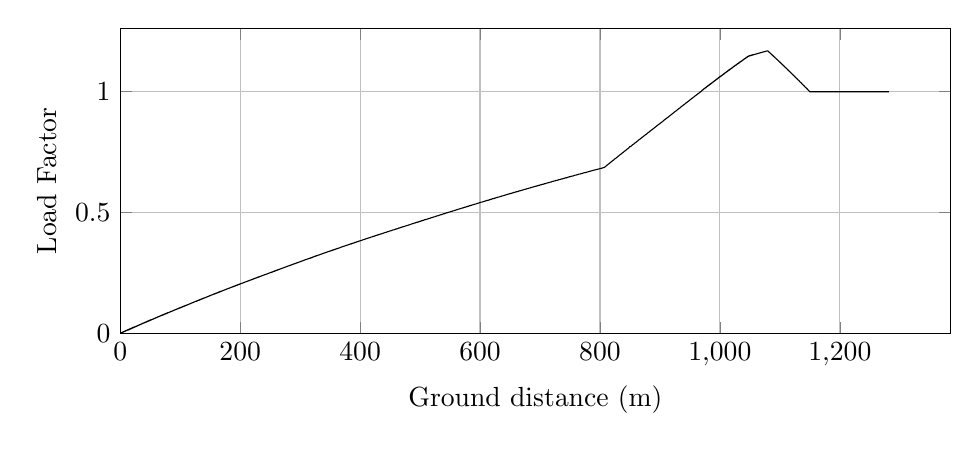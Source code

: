 %LoadFactor_vs_GroundDistance
\begin{tikzpicture}

\begin{axis}[
width=\textwidth,
height=0.45\textwidth,
scaled ticks=false, tick label style={/pgf/number format/fixed},
xmin=0.0,
xmax=1384.535,
xlabel={Ground distance (m)},
xmajorgrids,
ymin=0.0,
ymax=1.263,
ylabel={Load Factor },
ymajorgrids,
legend style={at={(1.03,0.5)},anchor=west,draw=black,fill=white,legend cell align=left}
]

\addplot [
color=black,
solid
]
table[row sep=crcr]{
1.36E-8	1.537E-11\\
3.027E-7	3.42E-10\\
2.959E-6	3.345E-9\\
1.539E-5	1.74E-8\\
5.361E-5	6.059E-8\\
1.622E-4	1.833E-7\\
3.721E-4	4.206E-7\\
6.84E-4	7.73E-7\\
0.001	1.241E-6\\
0.002	1.819E-6\\
0.002	2.509E-6\\
0.003	3.253E-6\\
0.004	4.163E-6\\
0.005	5.151E-6\\
0.006	6.283E-6\\
0.007	7.517E-6\\
0.008	8.81E-6\\
0.009	1.025E-5\\
0.01	1.181E-5\\
0.012	1.347E-5\\
0.013	1.521E-5\\
0.015	1.71E-5\\
0.017	1.911E-5\\
0.019	2.117E-5\\
0.021	2.341E-5\\
0.023	2.574E-5\\
0.025	2.821E-5\\
0.027	3.078E-5\\
0.03	3.346E-5\\
0.032	3.621E-5\\
0.035	3.913E-5\\
0.037	4.215E-5\\
0.04	4.53E-5\\
0.043	4.854E-5\\
0.046	5.189E-5\\
0.049	5.534E-5\\
0.052	5.891E-5\\
0.055	6.263E-5\\
0.059	6.644E-5\\
0.062	7.042E-5\\
0.066	7.454E-5\\
0.07	7.87E-5\\
0.073	8.302E-5\\
0.077	8.742E-5\\
0.081	9.195E-5\\
0.085	9.656E-5\\
0.09	1.013E-4\\
0.094	1.062E-4\\
0.098	1.112E-4\\
0.103	1.163E-4\\
0.108	1.216E-4\\
0.112	1.269E-4\\
0.117	1.324E-4\\
0.122	1.38E-4\\
0.127	1.438E-4\\
0.132	1.495E-4\\
0.138	1.555E-4\\
0.143	1.615E-4\\
0.148	1.676E-4\\
0.154	1.739E-4\\
0.16	1.804E-4\\
0.166	1.87E-4\\
0.172	1.938E-4\\
0.178	2.006E-4\\
0.184	2.075E-4\\
0.19	2.145E-4\\
0.196	2.217E-4\\
0.203	2.291E-4\\
0.21	2.367E-4\\
0.216	2.443E-4\\
0.223	2.52E-4\\
0.23	2.597E-4\\
0.237	2.679E-4\\
0.244	2.759E-4\\
0.251	2.84E-4\\
0.259	2.923E-4\\
0.266	3.007E-4\\
0.274	3.093E-4\\
0.282	3.18E-4\\
0.289	3.269E-4\\
0.298	3.36E-4\\
0.306	3.452E-4\\
0.314	3.544E-4\\
0.322	3.637E-4\\
0.33	3.731E-4\\
0.339	3.827E-4\\
0.347	3.923E-4\\
0.356	4.022E-4\\
0.365	4.125E-4\\
0.374	4.226E-4\\
0.384	4.331E-4\\
0.393	4.435E-4\\
0.402	4.541E-4\\
0.412	4.647E-4\\
0.421	4.758E-4\\
0.431	4.867E-4\\
0.441	4.982E-4\\
0.451	5.095E-4\\
0.461	5.209E-4\\
0.472	5.326E-4\\
0.482	5.443E-4\\
0.493	5.565E-4\\
0.504	5.685E-4\\
0.514	5.805E-4\\
0.525	5.93E-4\\
0.536	6.054E-4\\
0.547	6.176E-4\\
0.559	6.304E-4\\
0.57	6.432E-4\\
0.582	6.566E-4\\
0.594	6.7E-4\\
0.605	6.833E-4\\
0.617	6.966E-4\\
0.63	7.105E-4\\
0.642	7.243E-4\\
0.654	7.384E-4\\
0.667	7.527E-4\\
0.68	7.669E-4\\
0.693	7.815E-4\\
0.706	7.963E-4\\
0.718	8.107E-4\\
0.732	8.257E-4\\
0.745	8.406E-4\\
0.759	8.56E-4\\
0.773	8.716E-4\\
0.786	8.872E-4\\
0.8	9.031E-4\\
0.815	9.191E-4\\
0.829	9.356E-4\\
0.844	9.519E-4\\
0.858	9.68E-4\\
0.873	9.844E-4\\
0.888	0.001\\
0.903	0.001\\
0.918	0.001\\
0.934	0.001\\
0.949	0.001\\
0.965	0.001\\
0.98	0.001\\
0.996	0.001\\
1.012	0.001\\
1.028	0.001\\
1.044	0.001\\
1.061	0.001\\
1.077	0.001\\
1.094	0.001\\
1.111	0.001\\
1.128	0.001\\
1.145	0.001\\
1.162	0.001\\
1.18	0.001\\
1.198	0.001\\
1.215	0.001\\
1.234	0.001\\
1.252	0.001\\
1.27	0.001\\
1.289	0.001\\
1.308	0.001\\
1.327	0.001\\
1.346	0.002\\
1.365	0.002\\
1.385	0.002\\
1.405	0.002\\
1.425	0.002\\
1.445	0.002\\
1.466	0.002\\
1.485	0.002\\
1.505	0.002\\
1.526	0.002\\
1.546	0.002\\
1.567	0.002\\
1.588	0.002\\
1.609	0.002\\
1.63	0.002\\
1.652	0.002\\
1.674	0.002\\
1.696	0.002\\
1.717	0.002\\
1.74	0.002\\
1.763	0.002\\
1.786	0.002\\
1.809	0.002\\
1.832	0.002\\
1.856	0.002\\
1.879	0.002\\
1.903	0.002\\
1.927	0.002\\
1.952	0.002\\
1.976	0.002\\
2.0	0.002\\
2.025	0.002\\
2.05	0.002\\
2.075	0.002\\
2.1	0.002\\
2.126	0.002\\
2.152	0.002\\
2.177	0.002\\
2.203	0.002\\
2.23	0.003\\
2.257	0.003\\
2.284	0.003\\
2.311	0.003\\
2.339	0.003\\
2.366	0.003\\
2.394	0.003\\
2.422	0.003\\
2.45	0.003\\
2.479	0.003\\
2.507	0.003\\
2.535	0.003\\
2.563	0.003\\
2.592	0.003\\
2.621	0.003\\
2.65	0.003\\
2.68	0.003\\
2.709	0.003\\
2.74	0.003\\
2.77	0.003\\
2.801	0.003\\
2.832	0.003\\
2.862	0.003\\
2.893	0.003\\
2.924	0.003\\
2.955	0.003\\
2.987	0.003\\
3.019	0.003\\
3.051	0.003\\
3.083	0.003\\
3.115	0.003\\
3.149	0.004\\
3.182	0.004\\
3.214	0.004\\
3.248	0.004\\
3.282	0.004\\
3.316	0.004\\
3.351	0.004\\
3.386	0.004\\
3.422	0.004\\
3.456	0.004\\
3.491	0.004\\
3.526	0.004\\
3.561	0.004\\
3.597	0.004\\
3.633	0.004\\
3.67	0.004\\
3.708	0.004\\
3.745	0.004\\
3.783	0.004\\
3.821	0.004\\
3.859	0.004\\
3.897	0.004\\
3.935	0.004\\
3.974	0.004\\
4.012	0.005\\
4.052	0.005\\
4.09	0.005\\
4.129	0.005\\
4.168	0.005\\
4.208	0.005\\
4.248	0.005\\
4.289	0.005\\
4.33	0.005\\
4.371	0.005\\
4.412	0.005\\
4.454	0.005\\
4.495	0.005\\
4.537	0.005\\
4.581	0.005\\
4.623	0.005\\
4.666	0.005\\
4.709	0.005\\
4.752	0.005\\
4.796	0.005\\
4.841	0.005\\
4.885	0.005\\
4.929	0.006\\
4.973	0.006\\
5.017	0.006\\
5.063	0.006\\
5.108	0.006\\
5.154	0.006\\
5.199	0.006\\
5.244	0.006\\
5.292	0.006\\
5.338	0.006\\
5.386	0.006\\
5.434	0.006\\
5.481	0.006\\
5.53	0.006\\
5.579	0.006\\
5.626	0.006\\
5.675	0.006\\
5.725	0.006\\
5.774	0.006\\
5.826	0.007\\
5.874	0.007\\
5.923	0.007\\
5.973	0.007\\
6.023	0.007\\
6.074	0.007\\
6.125	0.007\\
6.177	0.007\\
6.23	0.007\\
6.283	0.007\\
6.335	0.007\\
6.388	0.007\\
6.441	0.007\\
6.495	0.007\\
6.55	0.007\\
6.604	0.007\\
6.658	0.007\\
6.712	0.007\\
6.767	0.008\\
6.822	0.008\\
6.877	0.008\\
6.934	0.008\\
6.989	0.008\\
7.046	0.008\\
7.103	0.008\\
7.16	0.008\\
7.218	0.008\\
7.277	0.008\\
7.335	0.008\\
7.393	0.008\\
7.452	0.008\\
7.512	0.008\\
7.573	0.008\\
7.632	0.009\\
7.693	0.009\\
7.753	0.009\\
7.814	0.009\\
7.876	0.009\\
7.938	0.009\\
8.001	0.009\\
8.065	0.009\\
8.127	0.009\\
8.19	0.009\\
8.253	0.009\\
8.316	0.009\\
8.38	0.009\\
8.445	0.009\\
8.51	0.009\\
8.574	0.01\\
8.639	0.01\\
8.707	0.01\\
8.773	0.01\\
8.839	0.01\\
8.906	0.01\\
8.972	0.01\\
9.039	0.01\\
9.107	0.01\\
9.175	0.01\\
9.244	0.01\\
9.312	0.01\\
9.382	0.01\\
9.451	0.011\\
9.521	0.011\\
9.591	0.011\\
9.662	0.011\\
9.734	0.011\\
9.806	0.011\\
9.878	0.011\\
9.952	0.011\\
10.024	0.011\\
10.096	0.011\\
10.168	0.011\\
10.241	0.011\\
10.315	0.011\\
10.39	0.012\\
10.465	0.012\\
10.541	0.012\\
10.618	0.012\\
10.693	0.012\\
10.77	0.012\\
10.847	0.012\\
10.925	0.012\\
11.003	0.012\\
11.082	0.012\\
11.159	0.012\\
11.239	0.012\\
11.317	0.013\\
11.396	0.013\\
11.478	0.013\\
11.557	0.013\\
11.637	0.013\\
11.718	0.013\\
11.8	0.013\\
11.882	0.013\\
11.964	0.013\\
12.046	0.013\\
12.13	0.013\\
12.214	0.014\\
12.296	0.014\\
12.381	0.014\\
12.465	0.014\\
12.55	0.014\\
12.635	0.014\\
12.721	0.014\\
12.807	0.014\\
12.893	0.014\\
12.978	0.014\\
13.065	0.014\\
13.152	0.015\\
13.241	0.015\\
13.33	0.015\\
13.417	0.015\\
13.507	0.015\\
13.596	0.015\\
13.687	0.015\\
13.779	0.015\\
13.873	0.015\\
13.964	0.015\\
14.056	0.016\\
14.149	0.016\\
14.243	0.016\\
14.339	0.016\\
14.431	0.016\\
14.524	0.016\\
14.619	0.016\\
14.715	0.016\\
14.81	0.016\\
14.903	0.016\\
15.001	0.017\\
15.098	0.017\\
15.197	0.017\\
15.295	0.017\\
15.393	0.017\\
15.49	0.017\\
15.588	0.017\\
15.688	0.017\\
15.787	0.017\\
15.887	0.018\\
15.988	0.018\\
16.088	0.018\\
16.191	0.018\\
16.292	0.018\\
16.396	0.018\\
16.498	0.018\\
16.601	0.018\\
16.706	0.018\\
16.811	0.019\\
16.918	0.019\\
17.023	0.019\\
17.129	0.019\\
17.235	0.019\\
17.341	0.019\\
17.448	0.019\\
17.557	0.019\\
17.666	0.019\\
17.775	0.02\\
17.885	0.02\\
17.996	0.02\\
18.109	0.02\\
18.22	0.02\\
18.333	0.02\\
18.445	0.02\\
18.557	0.02\\
18.669	0.021\\
18.782	0.021\\
18.896	0.021\\
19.009	0.021\\
19.124	0.021\\
19.241	0.021\\
19.355	0.021\\
19.47	0.021\\
19.585	0.022\\
19.705	0.022\\
19.821	0.022\\
19.941	0.022\\
20.061	0.022\\
20.177	0.022\\
20.298	0.022\\
20.42	0.022\\
20.542	0.023\\
20.662	0.023\\
20.784	0.023\\
20.904	0.023\\
21.028	0.023\\
21.148	0.023\\
21.271	0.023\\
21.393	0.024\\
21.514	0.024\\
21.637	0.024\\
21.759	0.024\\
21.885	0.024\\
22.01	0.024\\
22.136	0.024\\
22.264	0.024\\
22.393	0.025\\
22.521	0.025\\
22.649	0.025\\
22.775	0.025\\
22.903	0.025\\
23.032	0.025\\
23.163	0.025\\
23.295	0.026\\
23.427	0.026\\
23.559	0.026\\
23.687	0.026\\
23.818	0.026\\
23.948	0.026\\
24.077	0.026\\
24.21	0.027\\
24.345	0.027\\
24.477	0.027\\
24.61	0.027\\
24.747	0.027\\
24.883	0.027\\
25.017	0.027\\
25.154	0.028\\
25.29	0.028\\
25.425	0.028\\
25.562	0.028\\
25.701	0.028\\
25.837	0.028\\
25.975	0.028\\
26.003	0.029\\
26.021	0.029\\
26.031	0.029\\
26.058	0.029\\
26.061	0.029\\
26.064	0.029\\
26.066	0.029\\
26.068	0.029\\
26.07	0.029\\
26.078	0.029\\
26.103	0.029\\
26.167	0.029\\
26.298	0.029\\
26.427	0.029\\
26.556	0.029\\
26.686	0.029\\
26.818	0.029\\
26.949	0.03\\
27.08	0.03\\
27.215	0.03\\
27.348	0.03\\
27.482	0.03\\
27.617	0.03\\
27.753	0.03\\
27.889	0.031\\
28.024	0.031\\
28.161	0.031\\
28.298	0.031\\
28.435	0.031\\
28.574	0.031\\
28.714	0.031\\
28.853	0.032\\
28.992	0.032\\
29.133	0.032\\
29.275	0.032\\
29.416	0.032\\
29.558	0.032\\
29.702	0.033\\
29.847	0.033\\
29.99	0.033\\
30.132	0.033\\
30.277	0.033\\
30.422	0.033\\
30.566	0.033\\
30.712	0.034\\
30.857	0.034\\
31.007	0.034\\
31.154	0.034\\
31.303	0.034\\
31.451	0.034\\
31.603	0.035\\
31.755	0.035\\
31.906	0.035\\
32.056	0.035\\
32.21	0.035\\
32.36	0.035\\
32.512	0.036\\
32.665	0.036\\
32.821	0.036\\
32.977	0.036\\
33.131	0.036\\
33.289	0.036\\
33.444	0.037\\
33.6	0.037\\
33.757	0.037\\
33.917	0.037\\
34.074	0.037\\
34.233	0.037\\
34.393	0.038\\
34.554	0.038\\
34.714	0.038\\
34.876	0.038\\
35.037	0.038\\
35.2	0.038\\
35.363	0.039\\
35.527	0.039\\
35.691	0.039\\
35.855	0.039\\
36.017	0.039\\
36.182	0.04\\
36.349	0.04\\
36.514	0.04\\
36.681	0.04\\
36.846	0.04\\
37.013	0.04\\
37.182	0.041\\
37.351	0.041\\
37.52	0.041\\
37.69	0.041\\
37.86	0.041\\
38.028	0.042\\
38.199	0.042\\
38.373	0.042\\
38.547	0.042\\
38.719	0.042\\
38.892	0.042\\
39.062	0.043\\
39.238	0.043\\
39.412	0.043\\
39.585	0.043\\
39.761	0.043\\
39.937	0.044\\
40.114	0.044\\
40.291	0.044\\
40.468	0.044\\
40.646	0.044\\
40.824	0.045\\
41.001	0.045\\
41.18	0.045\\
41.36	0.045\\
41.539	0.045\\
41.72	0.045\\
41.899	0.046\\
42.081	0.046\\
42.265	0.046\\
42.445	0.046\\
42.627	0.046\\
42.811	0.047\\
42.994	0.047\\
43.178	0.047\\
43.362	0.047\\
43.546	0.047\\
43.732	0.048\\
43.917	0.048\\
44.105	0.048\\
44.294	0.048\\
44.479	0.048\\
44.665	0.049\\
44.852	0.049\\
45.038	0.049\\
45.227	0.049\\
45.416	0.049\\
45.605	0.05\\
45.794	0.05\\
45.987	0.05\\
46.178	0.05\\
46.368	0.05\\
46.559	0.051\\
46.751	0.051\\
46.942	0.051\\
47.137	0.051\\
47.334	0.051\\
47.53	0.052\\
47.723	0.052\\
47.919	0.052\\
48.113	0.052\\
48.311	0.052\\
48.509	0.053\\
48.705	0.053\\
48.903	0.053\\
49.1	0.053\\
49.297	0.054\\
49.495	0.054\\
49.694	0.054\\
49.895	0.054\\
50.097	0.054\\
50.296	0.055\\
50.498	0.055\\
50.7	0.055\\
50.903	0.055\\
51.105	0.055\\
51.308	0.056\\
51.51	0.056\\
51.714	0.056\\
51.918	0.056\\
52.121	0.057\\
52.326	0.057\\
52.532	0.057\\
52.739	0.057\\
52.944	0.057\\
53.154	0.058\\
53.361	0.058\\
53.571	0.058\\
53.778	0.058\\
53.988	0.058\\
54.196	0.059\\
54.407	0.059\\
54.617	0.059\\
54.827	0.059\\
55.04	0.06\\
55.254	0.06\\
55.467	0.06\\
55.681	0.06\\
55.895	0.061\\
56.109	0.061\\
56.326	0.061\\
56.542	0.061\\
56.761	0.061\\
56.977	0.062\\
57.196	0.062\\
57.413	0.062\\
57.634	0.062\\
57.854	0.063\\
58.074	0.063\\
58.294	0.063\\
58.516	0.063\\
58.738	0.063\\
58.96	0.064\\
59.183	0.064\\
59.406	0.064\\
59.631	0.064\\
59.856	0.065\\
60.084	0.065\\
60.308	0.065\\
60.535	0.065\\
60.764	0.066\\
60.991	0.066\\
61.218	0.066\\
61.447	0.066\\
61.674	0.067\\
61.907	0.067\\
62.137	0.067\\
62.366	0.067\\
62.596	0.068\\
62.828	0.068\\
63.06	0.068\\
63.293	0.068\\
63.526	0.069\\
63.76	0.069\\
63.993	0.069\\
64.231	0.069\\
64.471	0.069\\
64.709	0.07\\
64.949	0.07\\
65.187	0.07\\
65.427	0.07\\
65.666	0.071\\
65.909	0.071\\
66.151	0.071\\
66.395	0.071\\
66.638	0.072\\
66.882	0.072\\
67.124	0.072\\
67.368	0.073\\
67.616	0.073\\
67.861	0.073\\
68.11	0.073\\
68.356	0.074\\
68.605	0.074\\
68.855	0.074\\
69.104	0.074\\
69.358	0.075\\
69.612	0.075\\
69.863	0.075\\
70.117	0.075\\
70.371	0.076\\
70.625	0.076\\
70.88	0.076\\
71.135	0.076\\
71.395	0.077\\
71.653	0.077\\
71.915	0.077\\
72.172	0.077\\
72.433	0.078\\
72.693	0.078\\
72.956	0.078\\
73.217	0.079\\
73.482	0.079\\
73.743	0.079\\
74.008	0.079\\
74.275	0.08\\
74.545	0.08\\
74.816	0.08\\
75.083	0.08\\
75.354	0.081\\
75.628	0.081\\
75.899	0.081\\
76.17	0.082\\
76.443	0.082\\
76.716	0.082\\
76.993	0.082\\
77.27	0.083\\
77.548	0.083\\
77.826	0.083\\
78.104	0.084\\
78.386	0.084\\
78.669	0.084\\
78.954	0.084\\
79.237	0.085\\
79.519	0.085\\
79.806	0.085\\
80.092	0.086\\
80.379	0.086\\
80.669	0.086\\
80.96	0.087\\
81.251	0.087\\
81.543	0.087\\
81.836	0.087\\
82.131	0.088\\
82.428	0.088\\
82.728	0.088\\
83.027	0.089\\
83.33	0.089\\
83.63	0.089\\
83.93	0.09\\
84.234	0.09\\
84.537	0.09\\
84.841	0.091\\
85.148	0.091\\
85.455	0.091\\
85.762	0.091\\
86.072	0.092\\
86.384	0.092\\
86.697	0.092\\
87.012	0.093\\
87.327	0.093\\
87.645	0.093\\
87.962	0.094\\
88.278	0.094\\
88.601	0.094\\
88.921	0.095\\
89.242	0.095\\
89.566	0.095\\
89.888	0.096\\
90.214	0.096\\
90.541	0.096\\
90.867	0.097\\
91.197	0.097\\
91.527	0.097\\
91.856	0.098\\
92.191	0.098\\
92.528	0.098\\
92.867	0.099\\
93.203	0.099\\
93.537	0.099\\
93.876	0.1\\
94.209	0.1\\
94.55	0.1\\
94.891	0.101\\
95.231	0.101\\
95.574	0.101\\
95.914	0.102\\
96.257	0.102\\
96.6	0.103\\
96.942	0.103\\
97.286	0.103\\
97.629	0.104\\
97.971	0.104\\
98.312	0.104\\
98.656	0.105\\
99.001	0.105\\
99.35	0.105\\
99.695	0.106\\
100.041	0.106\\
100.386	0.106\\
100.729	0.107\\
101.074	0.107\\
101.419	0.107\\
101.763	0.108\\
102.111	0.108\\
102.456	0.108\\
102.798	0.109\\
103.141	0.109\\
103.485	0.109\\
103.829	0.11\\
104.172	0.11\\
104.512	0.111\\
104.86	0.111\\
105.205	0.111\\
105.548	0.112\\
105.888	0.112\\
106.233	0.112\\
106.575	0.113\\
106.916	0.113\\
107.257	0.113\\
107.599	0.114\\
107.937	0.114\\
108.275	0.114\\
108.288	0.114\\
108.3	0.114\\
108.309	0.114\\
108.317	0.114\\
108.325	0.114\\
108.339	0.114\\
108.351	0.114\\
108.395	0.114\\
108.53	0.115\\
108.799	0.115\\
109.105	0.115\\
109.415	0.115\\
109.723	0.116\\
110.032	0.116\\
110.341	0.116\\
110.653	0.117\\
110.971	0.117\\
111.289	0.117\\
111.609	0.118\\
111.928	0.118\\
112.248	0.118\\
112.572	0.119\\
112.895	0.119\\
113.22	0.119\\
113.549	0.12\\
113.877	0.12\\
114.209	0.12\\
114.541	0.121\\
114.878	0.121\\
115.216	0.121\\
115.555	0.122\\
115.897	0.122\\
116.24	0.122\\
116.585	0.123\\
116.928	0.123\\
117.275	0.123\\
117.624	0.124\\
117.974	0.124\\
118.327	0.125\\
118.682	0.125\\
119.039	0.125\\
119.397	0.126\\
119.755	0.126\\
120.113	0.126\\
120.474	0.127\\
120.841	0.127\\
121.205	0.127\\
121.573	0.128\\
121.941	0.128\\
122.31	0.129\\
122.683	0.129\\
123.053	0.129\\
123.428	0.13\\
123.804	0.13\\
124.178	0.13\\
124.552	0.131\\
124.926	0.131\\
125.305	0.132\\
125.681	0.132\\
126.061	0.132\\
126.445	0.133\\
126.827	0.133\\
127.207	0.133\\
127.593	0.134\\
127.971	0.134\\
128.355	0.135\\
128.737	0.135\\
129.12	0.135\\
129.501	0.136\\
129.884	0.136\\
130.268	0.137\\
130.652	0.137\\
131.037	0.137\\
131.423	0.138\\
131.809	0.138\\
132.193	0.138\\
132.58	0.139\\
132.962	0.139\\
133.345	0.14\\
133.728	0.14\\
134.115	0.14\\
134.501	0.141\\
134.886	0.141\\
135.27	0.142\\
135.651	0.142\\
136.035	0.142\\
136.417	0.143\\
136.799	0.143\\
137.18	0.143\\
137.564	0.144\\
137.945	0.144\\
138.33	0.145\\
138.713	0.145\\
139.096	0.145\\
139.48	0.146\\
139.863	0.146\\
140.247	0.147\\
140.632	0.147\\
141.016	0.147\\
141.4	0.148\\
141.784	0.148\\
142.167	0.148\\
142.552	0.149\\
142.936	0.149\\
143.322	0.15\\
143.706	0.15\\
144.09	0.15\\
144.477	0.151\\
144.864	0.151\\
145.248	0.151\\
145.63	0.152\\
146.013	0.152\\
146.397	0.153\\
146.78	0.153\\
147.165	0.153\\
147.547	0.154\\
147.931	0.154\\
148.315	0.155\\
148.7	0.155\\
149.087	0.155\\
149.471	0.156\\
149.855	0.156\\
150.238	0.156\\
150.622	0.157\\
151.008	0.157\\
151.395	0.158\\
151.78	0.158\\
152.165	0.158\\
152.551	0.159\\
152.94	0.159\\
153.325	0.159\\
153.712	0.16\\
154.1	0.16\\
154.489	0.161\\
154.879	0.161\\
155.268	0.161\\
155.656	0.162\\
156.044	0.162\\
156.435	0.163\\
156.821	0.163\\
157.211	0.163\\
157.6	0.164\\
157.99	0.164\\
158.381	0.164\\
158.773	0.165\\
159.164	0.165\\
159.554	0.166\\
159.946	0.166\\
160.338	0.166\\
160.73	0.167\\
161.124	0.167\\
161.519	0.167\\
161.914	0.168\\
162.31	0.168\\
162.706	0.169\\
163.103	0.169\\
163.5	0.169\\
163.896	0.17\\
164.293	0.17\\
164.688	0.171\\
165.086	0.171\\
165.485	0.171\\
165.883	0.172\\
166.282	0.172\\
166.683	0.173\\
167.085	0.173\\
167.486	0.173\\
167.889	0.174\\
168.29	0.174\\
168.692	0.174\\
169.097	0.175\\
169.501	0.175\\
169.907	0.176\\
170.312	0.176\\
170.718	0.176\\
171.124	0.177\\
171.533	0.177\\
171.942	0.178\\
172.35	0.178\\
172.76	0.178\\
173.171	0.179\\
173.583	0.179\\
173.993	0.18\\
174.401	0.18\\
174.816	0.18\\
175.23	0.181\\
175.643	0.181\\
176.054	0.182\\
176.469	0.182\\
176.883	0.182\\
177.3	0.183\\
177.719	0.183\\
178.135	0.184\\
178.555	0.184\\
178.975	0.184\\
179.397	0.185\\
179.818	0.185\\
180.241	0.186\\
180.666	0.186\\
181.09	0.186\\
181.514	0.187\\
181.938	0.187\\
182.364	0.188\\
182.793	0.188\\
183.222	0.188\\
183.65	0.189\\
184.081	0.189\\
184.514	0.19\\
184.945	0.19\\
185.375	0.191\\
185.81	0.191\\
186.241	0.191\\
186.677	0.192\\
187.114	0.192\\
187.551	0.193\\
187.989	0.193\\
188.428	0.193\\
188.872	0.194\\
189.315	0.194\\
189.76	0.195\\
190.205	0.195\\
190.65	0.196\\
191.1	0.196\\
191.549	0.196\\
191.999	0.197\\
192.45	0.197\\
192.901	0.198\\
193.354	0.198\\
193.81	0.199\\
194.264	0.199\\
194.72	0.199\\
195.177	0.2\\
195.641	0.2\\
196.099	0.201\\
196.56	0.201\\
197.022	0.202\\
197.486	0.202\\
197.952	0.202\\
198.422	0.203\\
198.892	0.203\\
199.364	0.204\\
199.836	0.204\\
200.31	0.205\\
200.784	0.205\\
201.258	0.206\\
201.732	0.206\\
202.207	0.207\\
202.69	0.207\\
203.17	0.207\\
203.652	0.208\\
204.139	0.208\\
204.624	0.209\\
205.113	0.209\\
205.602	0.21\\
206.096	0.21\\
206.592	0.211\\
207.089	0.211\\
207.587	0.212\\
208.087	0.212\\
208.59	0.213\\
209.097	0.213\\
209.604	0.213\\
210.113	0.214\\
210.628	0.214\\
211.144	0.215\\
211.661	0.215\\
212.179	0.216\\
212.7	0.216\\
213.224	0.217\\
213.748	0.217\\
214.279	0.218\\
214.806	0.218\\
215.337	0.219\\
215.87	0.219\\
216.406	0.22\\
216.946	0.22\\
217.493	0.221\\
218.042	0.221\\
218.59	0.222\\
219.147	0.222\\
219.703	0.223\\
220.264	0.223\\
220.829	0.224\\
221.391	0.224\\
221.956	0.225\\
222.527	0.226\\
223.105	0.226\\
223.687	0.227\\
224.274	0.227\\
224.866	0.228\\
225.455	0.228\\
226.047	0.229\\
226.645	0.229\\
227.252	0.23\\
227.857	0.23\\
228.458	0.231\\
229.076	0.232\\
229.693	0.232\\
230.308	0.233\\
230.921	0.233\\
231.537	0.234\\
232.16	0.234\\
232.789	0.235\\
233.418	0.236\\
234.038	0.236\\
234.671	0.237\\
235.308	0.237\\
235.939	0.238\\
236.571	0.239\\
237.202	0.239\\
237.827	0.24\\
238.454	0.24\\
239.079	0.241\\
239.701	0.241\\
240.324	0.242\\
240.948	0.243\\
241.559	0.243\\
242.171	0.244\\
242.783	0.244\\
243.389	0.245\\
243.991	0.245\\
244.594	0.246\\
245.193	0.246\\
245.787	0.247\\
246.386	0.248\\
246.978	0.248\\
247.57	0.249\\
248.154	0.249\\
248.739	0.25\\
249.32	0.25\\
249.895	0.251\\
250.469	0.251\\
251.042	0.252\\
251.612	0.252\\
252.181	0.253\\
252.748	0.253\\
253.313	0.254\\
253.874	0.254\\
254.431	0.255\\
254.987	0.255\\
255.541	0.256\\
256.096	0.257\\
256.648	0.257\\
256.757	0.257\\
256.826	0.257\\
256.887	0.257\\
256.943	0.257\\
256.977	0.257\\
257.003	0.257\\
257.021	0.257\\
257.038	0.257\\
257.044	0.257\\
257.06	0.257\\
257.136	0.257\\
257.443	0.258\\
257.938	0.258\\
258.424	0.259\\
258.91	0.259\\
259.399	0.26\\
259.891	0.26\\
260.386	0.26\\
260.883	0.261\\
261.382	0.261\\
261.885	0.262\\
262.395	0.262\\
262.901	0.263\\
263.412	0.263\\
263.925	0.264\\
264.443	0.264\\
264.964	0.265\\
265.491	0.265\\
266.02	0.266\\
266.549	0.266\\
267.083	0.267\\
267.62	0.267\\
268.164	0.268\\
268.71	0.268\\
269.26	0.269\\
269.813	0.269\\
270.37	0.27\\
270.932	0.27\\
271.499	0.271\\
272.071	0.271\\
272.646	0.272\\
273.226	0.272\\
273.812	0.273\\
274.405	0.273\\
274.994	0.274\\
275.593	0.274\\
276.192	0.275\\
276.801	0.275\\
277.41	0.276\\
278.023	0.277\\
278.648	0.277\\
279.275	0.278\\
279.908	0.278\\
280.545	0.279\\
281.183	0.279\\
281.82	0.28\\
282.464	0.281\\
283.112	0.281\\
283.76	0.282\\
284.411	0.282\\
285.059	0.283\\
285.708	0.284\\
286.36	0.284\\
287.008	0.285\\
287.657	0.285\\
288.309	0.286\\
288.958	0.287\\
289.603	0.287\\
290.246	0.288\\
290.883	0.288\\
291.517	0.289\\
292.151	0.289\\
292.78	0.29\\
293.412	0.291\\
294.038	0.291\\
294.661	0.292\\
295.28	0.292\\
295.901	0.293\\
296.519	0.293\\
297.134	0.294\\
297.745	0.295\\
298.356	0.295\\
298.967	0.296\\
299.573	0.296\\
300.179	0.297\\
300.781	0.297\\
301.383	0.298\\
301.981	0.298\\
302.582	0.299\\
303.18	0.299\\
303.776	0.3\\
304.366	0.3\\
304.957	0.301\\
305.549	0.302\\
306.14	0.302\\
306.732	0.303\\
307.318	0.303\\
307.906	0.304\\
308.492	0.304\\
309.077	0.305\\
309.665	0.305\\
310.247	0.306\\
310.829	0.306\\
311.413	0.307\\
311.992	0.307\\
312.572	0.308\\
313.153	0.308\\
313.733	0.309\\
314.311	0.309\\
314.889	0.31\\
315.468	0.31\\
316.046	0.311\\
316.622	0.311\\
317.197	0.312\\
317.775	0.312\\
318.354	0.313\\
318.929	0.313\\
319.504	0.314\\
320.08	0.314\\
320.654	0.315\\
321.228	0.316\\
321.804	0.316\\
322.376	0.317\\
322.95	0.317\\
323.526	0.318\\
324.099	0.318\\
324.672	0.319\\
325.248	0.319\\
325.818	0.32\\
326.389	0.32\\
326.964	0.321\\
327.537	0.321\\
328.112	0.322\\
328.683	0.322\\
329.258	0.323\\
329.831	0.323\\
330.404	0.324\\
330.978	0.324\\
331.551	0.325\\
332.125	0.325\\
332.697	0.326\\
333.272	0.326\\
333.848	0.327\\
334.422	0.327\\
334.999	0.328\\
335.571	0.328\\
336.147	0.329\\
336.722	0.329\\
337.294	0.33\\
337.871	0.33\\
338.445	0.331\\
339.022	0.331\\
339.596	0.332\\
340.171	0.332\\
340.751	0.333\\
341.327	0.333\\
341.902	0.334\\
342.479	0.334\\
343.054	0.335\\
343.631	0.335\\
344.208	0.336\\
344.788	0.336\\
345.37	0.337\\
345.953	0.337\\
346.532	0.338\\
347.115	0.338\\
347.698	0.339\\
348.283	0.339\\
348.866	0.34\\
349.445	0.34\\
350.031	0.341\\
350.613	0.341\\
351.201	0.342\\
351.789	0.342\\
352.376	0.343\\
352.962	0.343\\
353.55	0.344\\
354.137	0.344\\
354.725	0.345\\
355.318	0.345\\
355.905	0.346\\
356.494	0.346\\
357.085	0.347\\
357.677	0.347\\
358.271	0.348\\
358.863	0.348\\
359.455	0.349\\
360.051	0.349\\
360.645	0.35\\
361.241	0.35\\
361.837	0.351\\
362.431	0.351\\
363.031	0.352\\
363.631	0.352\\
364.232	0.353\\
364.835	0.353\\
365.437	0.354\\
366.037	0.354\\
366.638	0.355\\
367.242	0.356\\
367.847	0.356\\
368.458	0.357\\
369.067	0.357\\
369.674	0.358\\
370.285	0.358\\
370.894	0.359\\
371.504	0.359\\
372.118	0.36\\
372.731	0.36\\
373.344	0.361\\
373.957	0.361\\
374.573	0.362\\
375.189	0.362\\
375.806	0.363\\
376.427	0.363\\
377.047	0.364\\
377.667	0.364\\
378.287	0.365\\
378.909	0.365\\
379.532	0.366\\
380.153	0.366\\
380.782	0.367\\
381.411	0.368\\
382.04	0.368\\
382.668	0.369\\
383.3	0.369\\
383.935	0.37\\
384.564	0.37\\
385.2	0.371\\
385.836	0.371\\
386.473	0.372\\
387.116	0.372\\
387.758	0.373\\
388.403	0.373\\
389.046	0.374\\
389.693	0.374\\
390.339	0.375\\
390.986	0.376\\
391.632	0.376\\
392.284	0.377\\
392.938	0.377\\
393.592	0.378\\
394.244	0.378\\
394.902	0.379\\
395.563	0.379\\
396.223	0.38\\
396.885	0.38\\
397.551	0.381\\
398.214	0.382\\
398.879	0.382\\
399.551	0.383\\
400.221	0.383\\
400.892	0.384\\
401.566	0.384\\
402.242	0.385\\
402.92	0.385\\
403.601	0.386\\
404.288	0.387\\
404.974	0.387\\
405.66	0.388\\
406.346	0.388\\
407.036	0.389\\
407.729	0.389\\
408.426	0.39\\
409.124	0.391\\
409.826	0.391\\
410.525	0.392\\
411.231	0.392\\
411.937	0.393\\
412.645	0.393\\
413.358	0.394\\
414.072	0.395\\
414.789	0.395\\
415.51	0.396\\
416.239	0.396\\
416.967	0.397\\
417.696	0.398\\
418.428	0.398\\
419.167	0.399\\
419.904	0.399\\
420.653	0.4\\
421.398	0.401\\
422.146	0.401\\
422.901	0.402\\
423.659	0.402\\
424.417	0.403\\
425.181	0.404\\
425.951	0.404\\
426.724	0.405\\
427.499	0.406\\
428.276	0.406\\
429.056	0.407\\
429.848	0.408\\
430.647	0.408\\
431.448	0.409\\
432.252	0.409\\
433.059	0.41\\
433.874	0.411\\
434.697	0.411\\
435.522	0.412\\
436.363	0.413\\
437.204	0.413\\
438.049	0.414\\
438.901	0.415\\
439.76	0.416\\
440.629	0.416\\
441.501	0.417\\
442.393	0.418\\
443.286	0.418\\
444.193	0.419\\
445.106	0.42\\
446.032	0.421\\
446.969	0.421\\
447.916	0.422\\
448.874	0.423\\
449.84	0.424\\
450.826	0.424\\
451.817	0.425\\
452.815	0.426\\
453.814	0.427\\
454.824	0.428\\
455.844	0.428\\
456.858	0.429\\
457.864	0.43\\
458.87	0.431\\
459.872	0.432\\
460.861	0.432\\
461.842	0.433\\
462.813	0.434\\
463.774	0.435\\
464.723	0.436\\
465.656	0.436\\
466.584	0.437\\
467.499	0.438\\
468.407	0.439\\
469.312	0.439\\
470.205	0.44\\
471.089	0.441\\
471.967	0.441\\
472.835	0.442\\
473.697	0.443\\
474.554	0.443\\
475.403	0.444\\
476.251	0.445\\
477.092	0.445\\
477.929	0.446\\
478.761	0.447\\
479.585	0.447\\
480.405	0.448\\
481.223	0.449\\
482.033	0.449\\
482.841	0.45\\
483.642	0.451\\
484.439	0.451\\
485.233	0.452\\
486.025	0.453\\
486.812	0.453\\
487.598	0.454\\
488.378	0.454\\
489.157	0.455\\
489.931	0.456\\
490.706	0.456\\
491.475	0.457\\
492.239	0.457\\
492.392	0.458\\
492.402	0.458\\
492.411	0.458\\
492.462	0.458\\
492.682	0.458\\
493.32	0.458\\
494.071	0.459\\
494.828	0.46\\
495.585	0.46\\
496.348	0.461\\
497.113	0.461\\
497.888	0.462\\
498.666	0.463\\
499.446	0.463\\
500.233	0.464\\
501.022	0.464\\
501.816	0.465\\
502.616	0.466\\
503.419	0.466\\
504.233	0.467\\
505.049	0.468\\
505.869	0.468\\
506.695	0.469\\
507.532	0.47\\
508.371	0.47\\
509.221	0.471\\
510.077	0.472\\
510.94	0.472\\
511.812	0.473\\
512.688	0.474\\
513.573	0.474\\
514.468	0.475\\
515.375	0.476\\
516.284	0.476\\
517.206	0.477\\
518.136	0.478\\
519.074	0.479\\
520.024	0.479\\
520.983	0.48\\
521.957	0.481\\
522.939	0.482\\
523.929	0.482\\
524.936	0.483\\
525.946	0.484\\
526.968	0.485\\
528.001	0.486\\
529.037	0.486\\
530.076	0.487\\
531.123	0.488\\
532.17	0.489\\
533.216	0.49\\
534.264	0.491\\
535.302	0.491\\
536.338	0.492\\
537.372	0.493\\
538.398	0.494\\
539.416	0.495\\
540.426	0.495\\
541.437	0.496\\
542.435	0.497\\
543.426	0.498\\
544.412	0.499\\
545.384	0.499\\
546.356	0.5\\
547.321	0.501\\
548.28	0.502\\
549.235	0.502\\
550.185	0.503\\
551.129	0.504\\
552.063	0.504\\
552.994	0.505\\
553.925	0.506\\
554.849	0.507\\
555.768	0.507\\
556.683	0.508\\
557.596	0.509\\
558.51	0.509\\
559.415	0.51\\
560.319	0.511\\
561.221	0.512\\
562.126	0.512\\
563.023	0.513\\
563.914	0.514\\
564.803	0.514\\
565.691	0.515\\
566.572	0.516\\
567.456	0.516\\
568.34	0.517\\
569.217	0.518\\
570.097	0.518\\
570.973	0.519\\
571.85	0.52\\
572.721	0.52\\
573.592	0.521\\
574.464	0.522\\
575.336	0.522\\
576.201	0.523\\
577.068	0.524\\
577.937	0.524\\
578.802	0.525\\
579.666	0.526\\
580.528	0.526\\
581.39	0.527\\
582.252	0.528\\
583.111	0.528\\
583.972	0.529\\
584.83	0.53\\
585.688	0.53\\
586.544	0.531\\
587.401	0.532\\
588.258	0.532\\
589.113	0.533\\
589.97	0.534\\
590.822	0.534\\
591.679	0.535\\
592.532	0.535\\
593.383	0.536\\
594.236	0.537\\
595.091	0.537\\
595.948	0.538\\
596.801	0.539\\
597.655	0.539\\
598.506	0.54\\
599.357	0.541\\
600.205	0.541\\
601.054	0.542\\
601.902	0.543\\
602.753	0.543\\
603.604	0.544\\
604.456	0.544\\
605.304	0.545\\
606.149	0.546\\
606.998	0.546\\
607.852	0.547\\
608.706	0.548\\
609.554	0.548\\
610.406	0.549\\
611.255	0.55\\
612.104	0.55\\
612.959	0.551\\
613.812	0.551\\
614.662	0.552\\
615.516	0.553\\
616.368	0.553\\
617.22	0.554\\
618.072	0.555\\
618.923	0.555\\
619.774	0.556\\
620.629	0.557\\
621.483	0.557\\
622.337	0.558\\
623.194	0.558\\
624.049	0.559\\
624.906	0.56\\
625.761	0.56\\
626.621	0.561\\
627.479	0.562\\
628.34	0.562\\
629.202	0.563\\
630.062	0.564\\
630.922	0.564\\
631.781	0.565\\
632.643	0.565\\
633.506	0.566\\
634.367	0.567\\
635.23	0.567\\
636.093	0.568\\
636.96	0.569\\
637.827	0.569\\
638.69	0.57\\
639.557	0.57\\
640.424	0.571\\
641.298	0.572\\
642.166	0.572\\
643.036	0.573\\
643.908	0.574\\
644.777	0.574\\
645.652	0.575\\
646.526	0.576\\
647.404	0.576\\
648.28	0.577\\
649.156	0.578\\
650.031	0.578\\
650.907	0.579\\
651.789	0.579\\
652.67	0.58\\
653.552	0.581\\
654.438	0.581\\
655.321	0.582\\
656.206	0.583\\
657.095	0.583\\
657.98	0.584\\
658.871	0.585\\
659.762	0.585\\
660.656	0.586\\
661.546	0.586\\
662.438	0.587\\
663.336	0.588\\
664.229	0.588\\
665.127	0.589\\
666.024	0.59\\
666.922	0.59\\
667.822	0.591\\
668.723	0.592\\
669.627	0.592\\
670.532	0.593\\
671.436	0.594\\
672.34	0.594\\
673.25	0.595\\
674.161	0.596\\
675.075	0.596\\
675.989	0.597\\
676.906	0.597\\
677.822	0.598\\
678.741	0.599\\
679.659	0.599\\
680.579	0.6\\
681.503	0.601\\
682.425	0.601\\
683.35	0.602\\
684.278	0.603\\
685.205	0.603\\
686.135	0.604\\
687.065	0.605\\
688.0	0.605\\
688.937	0.606\\
689.875	0.607\\
690.815	0.607\\
691.763	0.608\\
692.703	0.609\\
693.649	0.609\\
694.596	0.61\\
695.546	0.611\\
696.494	0.611\\
697.445	0.612\\
698.404	0.613\\
699.36	0.613\\
700.318	0.614\\
701.277	0.615\\
702.24	0.615\\
703.204	0.616\\
704.18	0.617\\
705.154	0.617\\
706.123	0.618\\
707.101	0.619\\
708.086	0.619\\
709.07	0.62\\
710.05	0.621\\
711.041	0.622\\
712.034	0.622\\
713.026	0.623\\
714.022	0.624\\
715.021	0.624\\
716.018	0.625\\
717.019	0.626\\
718.021	0.626\\
719.026	0.627\\
720.036	0.628\\
721.055	0.629\\
722.071	0.629\\
723.094	0.63\\
724.112	0.631\\
725.141	0.631\\
726.172	0.632\\
727.205	0.633\\
728.243	0.633\\
729.281	0.634\\
730.326	0.635\\
731.376	0.636\\
732.429	0.636\\
733.485	0.637\\
734.536	0.638\\
735.607	0.639\\
736.676	0.639\\
737.747	0.64\\
738.823	0.641\\
739.907	0.641\\
740.992	0.642\\
742.081	0.643\\
743.172	0.644\\
744.268	0.644\\
745.367	0.645\\
746.479	0.646\\
747.591	0.647\\
748.714	0.648\\
749.84	0.648\\
750.976	0.649\\
752.112	0.65\\
753.253	0.651\\
754.403	0.651\\
755.559	0.652\\
756.729	0.653\\
757.899	0.654\\
759.076	0.655\\
760.257	0.655\\
761.451	0.656\\
762.655	0.657\\
763.868	0.658\\
765.089	0.659\\
766.322	0.659\\
767.56	0.66\\
768.813	0.661\\
770.08	0.662\\
771.352	0.663\\
772.634	0.664\\
773.93	0.665\\
775.24	0.665\\
776.567	0.666\\
777.905	0.667\\
779.274	0.668\\
780.648	0.669\\
782.041	0.67\\
783.452	0.671\\
784.894	0.672\\
786.351	0.673\\
787.836	0.674\\
789.349	0.675\\
790.895	0.676\\
792.466	0.677\\
794.049	0.678\\
795.646	0.679\\
797.256	0.68\\
798.859	0.681\\
800.441	0.682\\
801.999	0.683\\
803.53	0.684\\
805.039	0.685\\
805.686	0.686\\
806.529	0.686\\
807.993	0.688\\
809.431	0.691\\
810.848	0.694\\
812.247	0.697\\
813.627	0.7\\
814.989	0.702\\
816.337	0.705\\
817.669	0.708\\
818.986	0.71\\
820.291	0.713\\
821.58	0.715\\
822.858	0.718\\
824.127	0.721\\
825.387	0.723\\
826.632	0.725\\
827.873	0.728\\
829.105	0.73\\
830.324	0.733\\
831.543	0.735\\
832.748	0.738\\
833.946	0.74\\
835.141	0.742\\
836.325	0.745\\
837.505	0.747\\
838.68	0.749\\
839.847	0.752\\
841.006	0.754\\
842.165	0.756\\
843.318	0.758\\
844.468	0.761\\
845.602	0.763\\
846.737	0.765\\
847.863	0.767\\
848.99	0.77\\
849.213	0.771\\
849.388	0.772\\
849.497	0.772\\
849.567	0.772\\
849.619	0.772\\
849.665	0.772\\
849.705	0.772\\
849.729	0.772\\
849.744	0.772\\
849.765	0.772\\
849.879	0.773\\
850.265	0.773\\
851.326	0.774\\
852.475	0.776\\
853.631	0.779\\
854.79	0.781\\
855.962	0.783\\
857.14	0.785\\
858.323	0.788\\
859.515	0.79\\
860.716	0.792\\
861.927	0.795\\
863.146	0.797\\
864.372	0.8\\
865.604	0.802\\
866.841	0.804\\
868.091	0.807\\
869.357	0.809\\
870.631	0.812\\
871.911	0.814\\
873.206	0.817\\
874.515	0.819\\
875.832	0.822\\
877.164	0.824\\
878.512	0.827\\
879.874	0.83\\
881.251	0.832\\
882.637	0.835\\
884.044	0.838\\
885.457	0.841\\
886.903	0.843\\
888.367	0.846\\
889.853	0.849\\
891.351	0.852\\
892.866	0.855\\
894.411	0.858\\
895.983	0.861\\
897.569	0.864\\
899.161	0.867\\
900.769	0.87\\
902.386	0.873\\
904.006	0.876\\
905.632	0.88\\
907.243	0.883\\
908.853	0.886\\
910.446	0.889\\
912.039	0.892\\
913.612	0.895\\
915.173	0.898\\
916.705	0.901\\
918.223	0.904\\
919.728	0.907\\
921.225	0.91\\
922.706	0.913\\
924.17	0.916\\
925.629	0.919\\
927.071	0.921\\
928.502	0.924\\
929.927	0.927\\
931.345	0.93\\
932.748	0.932\\
934.147	0.935\\
935.536	0.938\\
936.913	0.941\\
938.283	0.943\\
939.649	0.946\\
941.013	0.948\\
942.367	0.951\\
943.715	0.954\\
945.064	0.956\\
946.399	0.959\\
947.731	0.961\\
949.066	0.964\\
950.392	0.967\\
951.704	0.969\\
953.018	0.972\\
954.331	0.974\\
955.639	0.977\\
956.945	0.979\\
958.247	0.982\\
959.546	0.984\\
960.839	0.987\\
962.132	0.989\\
963.421	0.992\\
964.709	0.994\\
965.997	0.996\\
967.278	0.999\\
968.558	1.001\\
969.831	1.004\\
970.058	1.005\\
970.267	1.006\\
970.474	1.006\\
970.693	1.007\\
970.911	1.007\\
971.137	1.007\\
971.364	1.008\\
971.568	1.008\\
971.78	1.009\\
972.002	1.009\\
972.23	1.01\\
972.452	1.01\\
972.669	1.01\\
972.893	1.011\\
973.121	1.011\\
973.349	1.012\\
973.575	1.012\\
973.804	1.013\\
974.025	1.013\\
974.252	1.013\\
974.481	1.014\\
974.709	1.014\\
974.929	1.015\\
975.149	1.015\\
975.371	1.015\\
975.593	1.016\\
975.817	1.016\\
976.046	1.017\\
976.275	1.017\\
976.505	1.018\\
976.735	1.018\\
976.957	1.018\\
977.186	1.019\\
977.413	1.019\\
977.643	1.02\\
977.873	1.02\\
978.103	1.021\\
978.328	1.021\\
978.558	1.022\\
978.789	1.022\\
979.015	1.022\\
979.245	1.023\\
979.477	1.023\\
979.707	1.024\\
979.93	1.024\\
980.161	1.025\\
980.391	1.025\\
980.608	1.025\\
980.829	1.026\\
981.059	1.026\\
981.284	1.027\\
981.493	1.027\\
981.725	1.028\\
981.957	1.028\\
982.189	1.028\\
982.42	1.029\\
982.64	1.029\\
982.869	1.03\\
983.093	1.03\\
983.325	1.031\\
983.558	1.031\\
983.79	1.031\\
984.023	1.032\\
984.244	1.032\\
984.471	1.033\\
984.703	1.033\\
984.932	1.034\\
985.165	1.034\\
985.391	1.034\\
985.621	1.035\\
985.838	1.035\\
986.066	1.036\\
986.3	1.036\\
986.53	1.037\\
986.764	1.037\\
986.998	1.037\\
987.232	1.038\\
987.465	1.038\\
987.698	1.039\\
987.925	1.039\\
988.155	1.04\\
988.372	1.04\\
988.605	1.04\\
988.839	1.041\\
989.066	1.041\\
989.3	1.042\\
989.532	1.042\\
989.765	1.043\\
990.0	1.043\\
990.234	1.044\\
990.468	1.044\\
990.703	1.044\\
990.94	1.045\\
991.176	1.045\\
991.412	1.046\\
991.649	1.046\\
991.882	1.047\\
992.114	1.047\\
992.351	1.047\\
992.587	1.048\\
992.823	1.048\\
993.056	1.049\\
993.274	1.049\\
993.51	1.05\\
993.74	1.05\\
993.976	1.051\\
994.211	1.051\\
994.446	1.051\\
994.672	1.052\\
994.896	1.052\\
995.129	1.053\\
995.362	1.053\\
995.593	1.054\\
995.831	1.054\\
996.07	1.054\\
996.309	1.055\\
996.54	1.055\\
996.779	1.056\\
997.014	1.056\\
997.245	1.057\\
997.475	1.057\\
997.714	1.058\\
997.955	1.058\\
998.196	1.058\\
998.436	1.059\\
998.676	1.059\\
998.909	1.06\\
999.137	1.06\\
999.376	1.061\\
999.602	1.061\\
999.844	1.061\\
1000.087	1.062\\
1000.323	1.062\\
1000.565	1.063\\
1000.805	1.063\\
1001.043	1.064\\
1001.286	1.064\\
1001.528	1.065\\
1001.765	1.065\\
1001.998	1.065\\
1002.23	1.066\\
1002.457	1.066\\
1002.681	1.067\\
1002.921	1.067\\
1003.158	1.068\\
1003.392	1.068\\
1003.635	1.068\\
1003.879	1.069\\
1004.118	1.069\\
1004.35	1.07\\
1004.579	1.07\\
1004.808	1.071\\
1005.035	1.071\\
1005.263	1.072\\
1005.507	1.072\\
1005.736	1.072\\
1005.979	1.073\\
1006.223	1.073\\
1006.469	1.074\\
1006.705	1.074\\
1006.937	1.075\\
1007.181	1.075\\
1007.418	1.075\\
1007.665	1.076\\
1007.912	1.076\\
1008.145	1.077\\
1008.374	1.077\\
1008.619	1.078\\
1008.864	1.078\\
1009.113	1.079\\
1009.355	1.079\\
1009.596	1.079\\
1009.826	1.08\\
1010.069	1.08\\
1010.304	1.081\\
1010.552	1.081\\
1010.798	1.082\\
1011.047	1.082\\
1011.292	1.083\\
1011.542	1.083\\
1011.792	1.084\\
1012.041	1.084\\
1012.291	1.084\\
1012.542	1.085\\
1012.791	1.085\\
1013.036	1.086\\
1013.288	1.086\\
1013.533	1.087\\
1013.779	1.087\\
1014.03	1.088\\
1014.28	1.088\\
1014.534	1.089\\
1014.786	1.089\\
1015.032	1.089\\
1015.285	1.09\\
1015.514	1.09\\
1015.735	1.091\\
1015.976	1.091\\
1016.23	1.092\\
1016.483	1.092\\
1016.736	1.093\\
1016.991	1.093\\
1017.246	1.093\\
1017.487	1.094\\
1017.737	1.094\\
1017.983	1.095\\
1018.234	1.095\\
1018.487	1.096\\
1018.734	1.096\\
1018.981	1.097\\
1019.234	1.097\\
1019.489	1.098\\
1019.744	1.098\\
1019.993	1.098\\
1020.248	1.099\\
1020.507	1.099\\
1020.762	1.1\\
1021.017	1.1\\
1021.268	1.101\\
1021.527	1.101\\
1021.785	1.102\\
1022.024	1.102\\
1022.285	1.103\\
1022.543	1.103\\
1022.795	1.104\\
1023.054	1.104\\
1023.312	1.104\\
1023.565	1.105\\
1023.821	1.105\\
1024.07	1.106\\
1024.309	1.106\\
1024.564	1.107\\
1024.817	1.107\\
1025.062	1.108\\
1025.321	1.108\\
1025.582	1.109\\
1025.841	1.109\\
1026.099	1.109\\
1026.36	1.11\\
1026.62	1.11\\
1026.871	1.111\\
1027.133	1.111\\
1027.392	1.112\\
1027.646	1.112\\
1027.914	1.113\\
1028.17	1.113\\
1028.434	1.114\\
1028.686	1.114\\
1028.949	1.115\\
1029.21	1.115\\
1029.466	1.116\\
1029.726	1.116\\
1029.99	1.116\\
1030.257	1.117\\
1030.514	1.117\\
1030.77	1.118\\
1031.039	1.118\\
1031.307	1.119\\
1031.575	1.119\\
1031.845	1.12\\
1032.111	1.12\\
1032.376	1.121\\
1032.636	1.121\\
1032.889	1.122\\
1033.16	1.122\\
1033.428	1.123\\
1033.695	1.123\\
1033.96	1.124\\
1034.232	1.124\\
1034.494	1.125\\
1034.756	1.125\\
1035.029	1.125\\
1035.299	1.126\\
1035.572	1.126\\
1035.839	1.127\\
1036.113	1.127\\
1036.388	1.128\\
1036.66	1.128\\
1036.922	1.129\\
1037.192	1.129\\
1037.46	1.13\\
1037.728	1.13\\
1038.004	1.131\\
1038.284	1.131\\
1038.545	1.132\\
1038.813	1.132\\
1039.087	1.133\\
1039.367	1.133\\
1039.645	1.134\\
1039.925	1.134\\
1040.188	1.135\\
1040.462	1.135\\
1040.741	1.136\\
1041.016	1.136\\
1041.296	1.137\\
1041.565	1.137\\
1041.843	1.137\\
1042.118	1.138\\
1042.395	1.138\\
1042.681	1.139\\
1042.964	1.139\\
1043.238	1.14\\
1043.52	1.14\\
1043.805	1.141\\
1044.082	1.141\\
1044.364	1.142\\
1044.645	1.142\\
1044.923	1.143\\
1045.2	1.143\\
1045.475	1.144\\
1045.752	1.144\\
1046.028	1.145\\
1046.308	1.145\\
1046.588	1.146\\
1046.873	1.146\\
1047.156	1.147\\
1047.439	1.147\\
1047.726	1.147\\
1047.992	1.148\\
1048.276	1.148\\
1048.56	1.148\\
1048.856	1.148\\
1049.131	1.148\\
1049.423	1.149\\
1049.715	1.149\\
1049.996	1.149\\
1050.284	1.149\\
1050.577	1.15\\
1050.871	1.15\\
1051.163	1.15\\
1051.454	1.15\\
1051.727	1.15\\
1052.014	1.151\\
1052.302	1.151\\
1052.591	1.151\\
1052.886	1.151\\
1053.181	1.151\\
1053.468	1.152\\
1053.758	1.152\\
1054.054	1.152\\
1054.351	1.152\\
1054.653	1.152\\
1054.948	1.153\\
1055.24	1.153\\
1055.544	1.153\\
1055.84	1.153\\
1056.119	1.153\\
1056.408	1.154\\
1056.694	1.154\\
1056.997	1.154\\
1057.294	1.154\\
1057.601	1.155\\
1057.908	1.155\\
1058.201	1.155\\
1058.492	1.155\\
1058.796	1.155\\
1059.075	1.156\\
1059.358	1.156\\
1059.656	1.156\\
1059.963	1.156\\
1060.272	1.156\\
1060.572	1.157\\
1060.877	1.157\\
1061.169	1.157\\
1061.467	1.157\\
1061.772	1.157\\
1062.063	1.158\\
1062.356	1.158\\
1062.662	1.158\\
1062.962	1.158\\
1063.262	1.158\\
1063.572	1.159\\
1063.878	1.159\\
1064.186	1.159\\
1064.494	1.159\\
1064.789	1.16\\
1065.083	1.16\\
1065.364	1.16\\
1065.669	1.16\\
1065.978	1.16\\
1066.282	1.161\\
1066.576	1.161\\
1066.887	1.161\\
1067.187	1.161\\
1067.497	1.161\\
1067.799	1.162\\
1068.121	1.162\\
1068.431	1.162\\
1068.725	1.162\\
1069.024	1.162\\
1069.334	1.163\\
1069.652	1.163\\
1069.962	1.163\\
1070.272	1.163\\
1070.577	1.163\\
1070.908	1.164\\
1071.215	1.164\\
1071.533	1.164\\
1071.829	1.164\\
1072.15	1.165\\
1072.467	1.165\\
1072.769	1.165\\
1073.09	1.165\\
1073.415	1.165\\
1073.735	1.166\\
1074.041	1.166\\
1074.35	1.166\\
1074.645	1.166\\
1074.955	1.166\\
1075.279	1.167\\
1075.576	1.167\\
1075.885	1.167\\
1076.208	1.167\\
1076.528	1.167\\
1076.836	1.168\\
1077.134	1.168\\
1077.442	1.168\\
1077.77	1.168\\
1078.098	1.168\\
1078.423	1.169\\
1078.74	1.169\\
1079.043	1.169\\
1079.333	1.169\\
1079.373	1.169\\
1079.643	1.169\\
1079.965	1.169\\
1080.283	1.168\\
1080.611	1.167\\
1080.923	1.167\\
1081.234	1.166\\
1081.571	1.165\\
1081.885	1.164\\
1082.211	1.164\\
1082.539	1.163\\
1082.872	1.162\\
1083.209	1.162\\
1083.546	1.161\\
1083.875	1.16\\
1084.205	1.159\\
1084.535	1.158\\
1084.846	1.158\\
1085.152	1.157\\
1085.485	1.156\\
1085.823	1.156\\
1086.152	1.155\\
1086.473	1.154\\
1086.81	1.153\\
1087.139	1.152\\
1087.476	1.152\\
1087.795	1.151\\
1088.127	1.15\\
1088.469	1.149\\
1088.797	1.149\\
1089.139	1.148\\
1089.464	1.147\\
1089.806	1.146\\
1090.118	1.146\\
1090.449	1.145\\
1090.786	1.144\\
1091.117	1.143\\
1091.464	1.143\\
1091.795	1.142\\
1092.135	1.141\\
1092.473	1.14\\
1092.81	1.139\\
1093.136	1.139\\
1093.491	1.138\\
1093.832	1.137\\
1094.159	1.136\\
1094.498	1.135\\
1094.831	1.135\\
1095.166	1.134\\
1095.495	1.133\\
1095.836	1.132\\
1096.168	1.132\\
1096.49	1.131\\
1096.827	1.13\\
1097.162	1.129\\
1097.495	1.128\\
1097.836	1.128\\
1098.185	1.127\\
1098.529	1.126\\
1098.869	1.125\\
1099.228	1.124\\
1099.579	1.124\\
1099.934	1.123\\
1100.266	1.122\\
1100.603	1.121\\
1100.926	1.12\\
1101.271	1.12\\
1101.621	1.119\\
1101.961	1.118\\
1102.301	1.117\\
1102.648	1.116\\
1102.988	1.115\\
1103.343	1.115\\
1103.686	1.114\\
1104.039	1.113\\
1104.385	1.112\\
1104.723	1.111\\
1105.063	1.111\\
1105.404	1.11\\
1105.749	1.109\\
1106.099	1.108\\
1106.445	1.107\\
1106.796	1.106\\
1107.157	1.106\\
1107.524	1.105\\
1107.876	1.104\\
1108.227	1.103\\
1108.577	1.102\\
1108.926	1.101\\
1109.286	1.101\\
1109.641	1.1\\
1109.997	1.099\\
1110.343	1.098\\
1110.703	1.097\\
1111.058	1.096\\
1111.407	1.095\\
1111.753	1.095\\
1112.111	1.094\\
1112.462	1.093\\
1112.813	1.092\\
1113.162	1.091\\
1113.523	1.09\\
1113.863	1.089\\
1114.21	1.089\\
1114.556	1.088\\
1114.914	1.087\\
1115.257	1.086\\
1115.604	1.085\\
1115.945	1.084\\
1116.294	1.084\\
1116.644	1.083\\
1116.996	1.082\\
1117.36	1.081\\
1117.714	1.08\\
1118.069	1.079\\
1118.417	1.078\\
1118.779	1.078\\
1119.137	1.077\\
1119.498	1.076\\
1119.852	1.075\\
1120.216	1.074\\
1120.575	1.073\\
1120.941	1.072\\
1121.295	1.071\\
1121.657	1.071\\
1122.005	1.07\\
1122.374	1.069\\
1122.741	1.068\\
1123.107	1.067\\
1123.466	1.066\\
1123.823	1.065\\
1124.185	1.064\\
1124.554	1.064\\
1124.917	1.063\\
1125.276	1.062\\
1125.616	1.061\\
1125.97	1.06\\
1126.339	1.059\\
1126.691	1.058\\
1127.063	1.057\\
1127.423	1.056\\
1127.793	1.056\\
1128.158	1.055\\
1128.516	1.054\\
1128.875	1.053\\
1129.241	1.052\\
1129.603	1.051\\
1129.967	1.05\\
1130.333	1.049\\
1130.697	1.048\\
1131.063	1.048\\
1131.434	1.047\\
1131.801	1.046\\
1132.16	1.045\\
1132.521	1.044\\
1132.874	1.043\\
1133.237	1.042\\
1133.607	1.041\\
1133.98	1.04\\
1134.348	1.039\\
1134.719	1.038\\
1135.087	1.038\\
1135.451	1.037\\
1135.827	1.036\\
1136.195	1.035\\
1136.559	1.034\\
1136.929	1.033\\
1137.301	1.032\\
1137.659	1.031\\
1138.028	1.03\\
1138.392	1.029\\
1138.761	1.028\\
1139.127	1.027\\
1139.497	1.027\\
1139.863	1.026\\
1140.22	1.025\\
1140.573	1.024\\
1140.943	1.023\\
1141.315	1.022\\
1141.683	1.021\\
1142.051	1.02\\
1142.426	1.019\\
1142.793	1.018\\
1143.169	1.017\\
1143.55	1.016\\
1143.926	1.016\\
1144.295	1.015\\
1144.673	1.014\\
1145.049	1.013\\
1145.422	1.012\\
1145.807	1.011\\
1146.181	1.01\\
1146.552	1.009\\
1146.915	1.008\\
1147.296	1.007\\
1147.667	1.006\\
1148.044	1.005\\
1148.412	1.004\\
1148.779	1.003\\
1149.152	1.002\\
1149.527	1.001\\
1149.889	1.0\\
1150.267	1.0\\
1150.644	1.0\\
1151.027	1.0\\
1151.554	1.0\\
1152.37	1.0\\
1153.482	1.0\\
1154.722	1.0\\
1155.989	1.0\\
1157.214	1.0\\
1158.514	1.0\\
1159.827	1.0\\
1161.108	1.0\\
1162.432	1.0\\
1163.808	1.0\\
1165.089	1.0\\
1166.388	1.0\\
1167.71	1.0\\
1169.023	1.0\\
1170.455	1.0\\
1171.79	1.0\\
1173.145	1.0\\
1174.428	1.0\\
1175.624	1.0\\
1176.927	1.0\\
1178.309	1.0\\
1179.634	1.0\\
1180.994	1.0\\
1182.243	1.0\\
1183.618	1.0\\
1184.984	1.0\\
1186.347	1.0\\
1187.728	1.0\\
1189.118	1.0\\
1190.468	1.0\\
1191.839	1.0\\
1193.213	1.0\\
1194.598	1.0\\
1195.905	1.0\\
1197.271	1.0\\
1198.641	1.0\\
1199.978	1.0\\
1201.368	1.0\\
1202.751	1.0\\
1204.142	1.0\\
1205.436	1.0\\
1206.726	1.0\\
1208.154	1.0\\
1209.594	1.0\\
1211.06	1.0\\
1212.461	1.0\\
1213.904	1.0\\
1215.406	1.0\\
1216.787	1.0\\
1218.271	1.0\\
1219.756	1.0\\
1221.208	1.0\\
1222.74	1.0\\
1224.024	1.0\\
1225.408	1.0\\
1226.783	1.0\\
1228.304	1.0\\
1229.77	1.0\\
1231.11	1.0\\
1232.494	1.0\\
1234.007	1.0\\
1235.508	1.0\\
1237.044	1.0\\
1238.472	1.0\\
1239.917	1.0\\
1241.377	1.0\\
1242.986	1.0\\
1244.47	1.0\\
1245.941	1.0\\
1247.414	1.0\\
1248.91	1.0\\
1250.524	1.0\\
1252.037	1.0\\
1253.577	1.0\\
1255.039	1.0\\
1256.665	1.0\\
1258.065	1.0\\
1259.665	1.0\\
1261.213	1.0\\
1262.738	1.0\\
1264.181	1.0\\
1265.549	1.0\\
1267.132	1.0\\
1268.753	1.0\\
1270.215	1.0\\
1271.881	1.0\\
1273.461	1.0\\
1274.9	1.0\\
1276.451	1.0\\
1278.106	1.0\\
1279.728	1.0\\
1281.314	1.0\\
1281.977	1.0\\
};
\end{axis}
\end{tikzpicture}%
